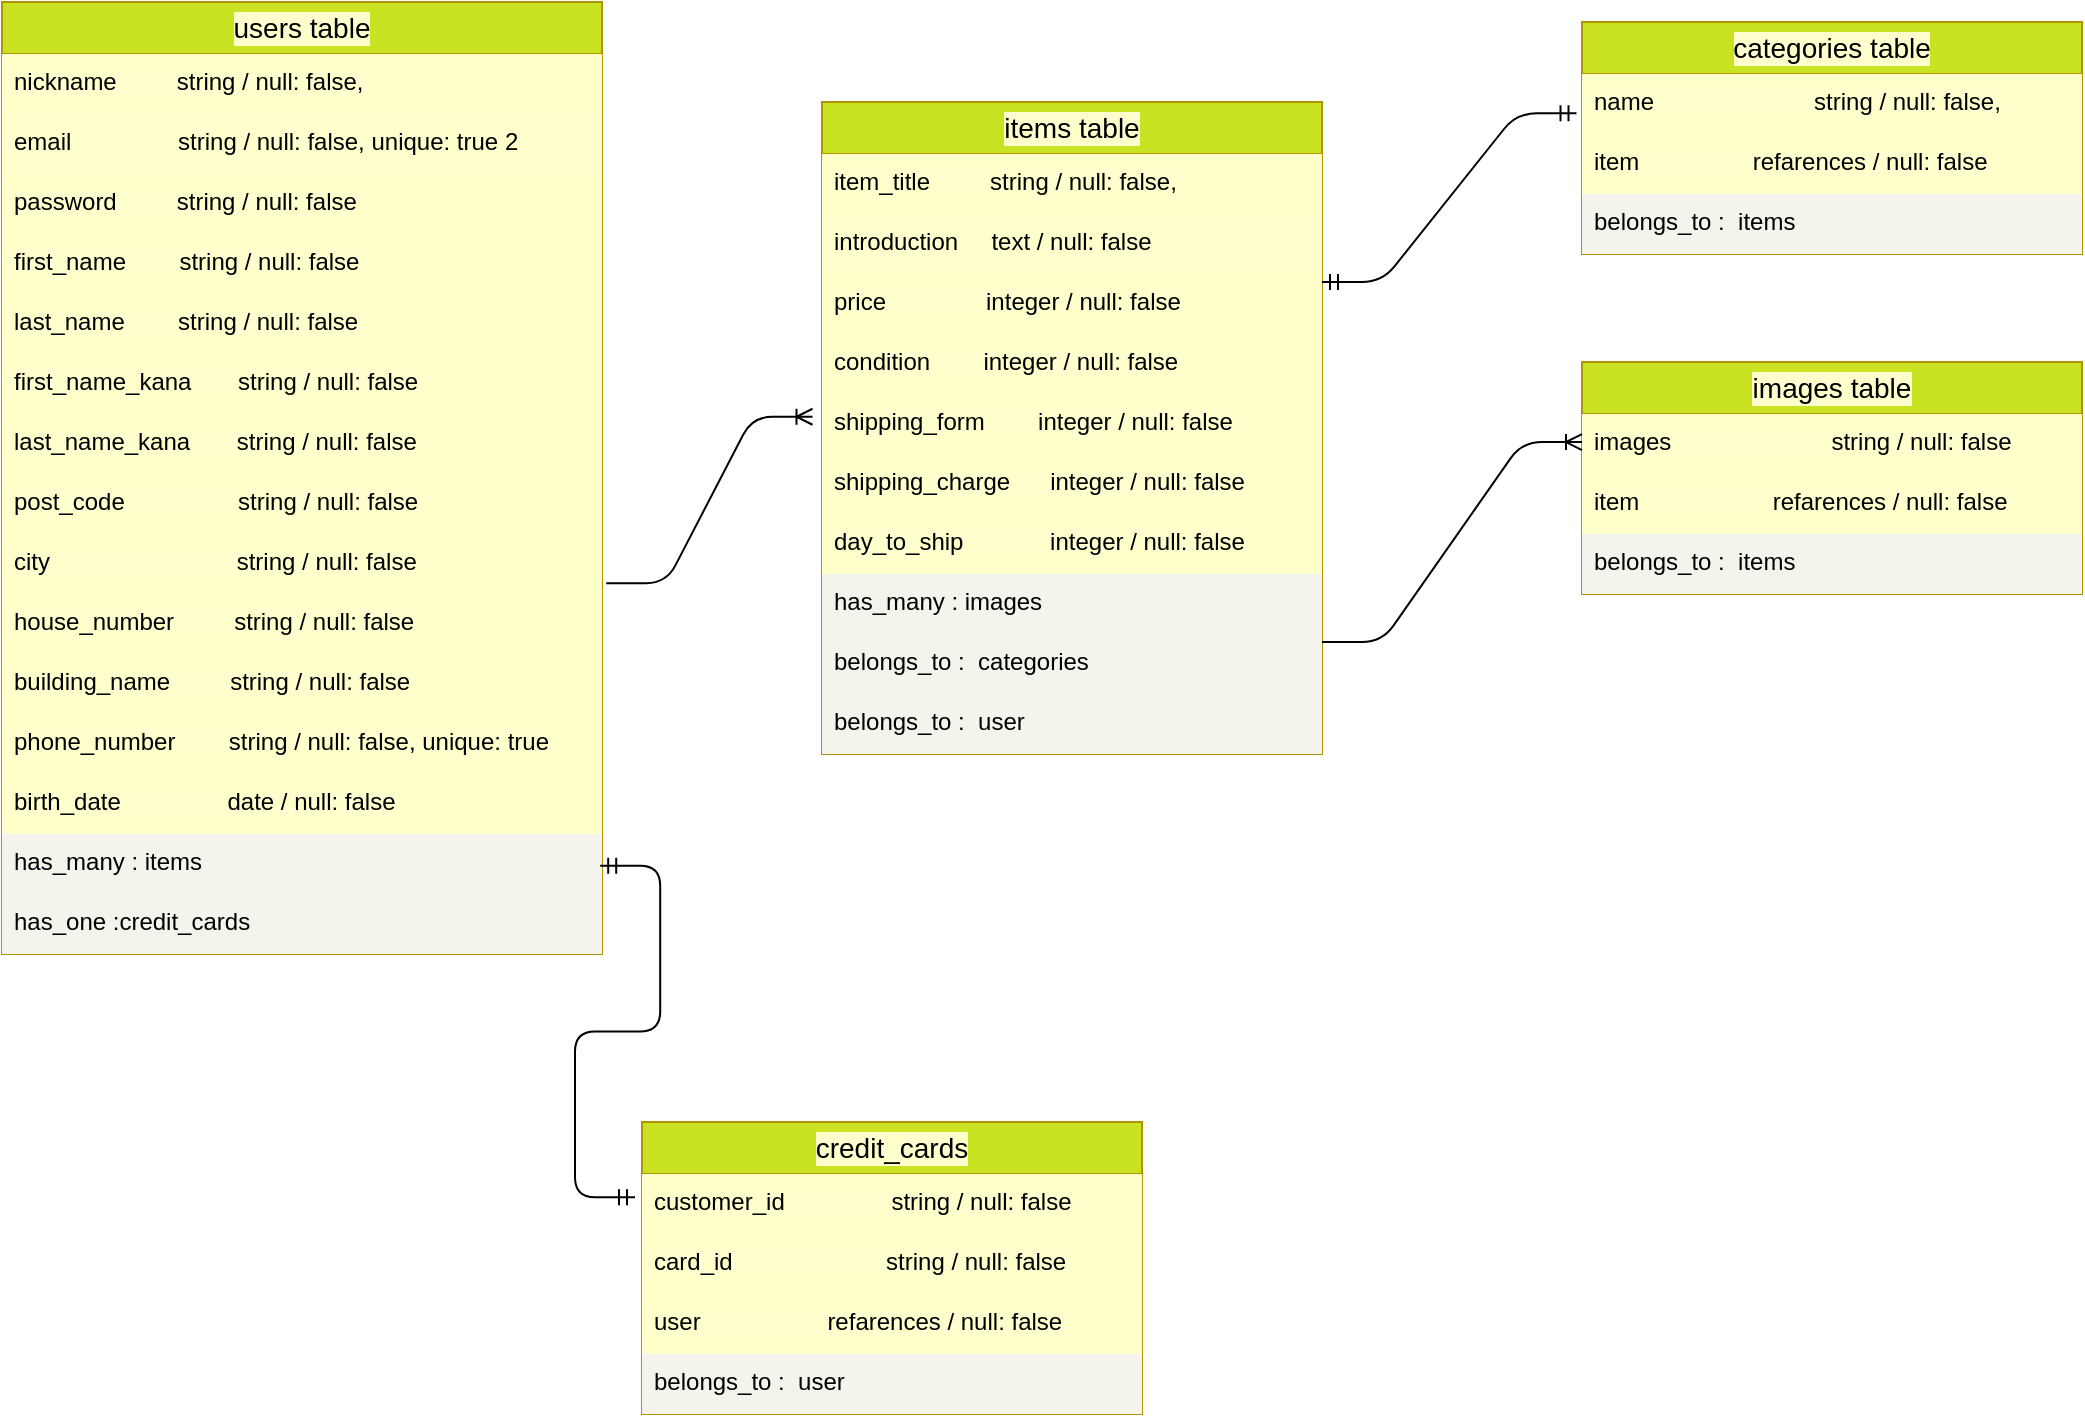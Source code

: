 <mxfile>
    <diagram id="fwnAkOZC8c5Zh4h-Js-E" name="ページ1">
        <mxGraphModel dx="481" dy="562" grid="1" gridSize="10" guides="0" tooltips="1" connect="0" arrows="1" fold="1" page="1" pageScale="1" pageWidth="1169" pageHeight="827" math="0" shadow="0">
            <root>
                <mxCell id="0"/>
                <mxCell id="1" parent="0"/>
                <mxCell id="52" value="users table" style="swimlane;fontStyle=0;childLayout=stackLayout;horizontal=1;startSize=26;horizontalStack=0;resizeParent=1;resizeParentMax=0;resizeLast=0;collapsible=1;marginBottom=0;align=center;fontSize=14;labelBackgroundColor=#feffcc;labelBorderColor=none;strokeColor=#B09500;fontColor=#000000;fillColor=#C9E322;whiteSpace=wrap;" vertex="1" parent="1">
                    <mxGeometry x="80" y="30" width="300" height="476" as="geometry"/>
                </mxCell>
                <mxCell id="53" value="nickname         string / null: false, " style="text;strokeColor=none;fillColor=#FFFFCC;spacingLeft=4;spacingRight=4;overflow=hidden;rotatable=0;points=[[0,0.5],[1,0.5]];portConstraint=eastwest;fontSize=12;labelBackgroundColor=#feffcc;labelBorderColor=none;fontColor=#000000;" vertex="1" parent="52">
                    <mxGeometry y="26" width="300" height="30" as="geometry"/>
                </mxCell>
                <mxCell id="54" value="email                string / null: false, unique: true 2" style="text;strokeColor=none;fillColor=#feffcc;spacingLeft=4;spacingRight=4;overflow=hidden;rotatable=0;points=[[0,0.5],[1,0.5]];portConstraint=eastwest;fontSize=12;labelBackgroundColor=#feffcc;labelBorderColor=none;fontColor=#000000;" vertex="1" parent="52">
                    <mxGeometry y="56" width="300" height="30" as="geometry"/>
                </mxCell>
                <mxCell id="55" value="password         string / null: false  " style="text;strokeColor=none;fillColor=#FFFFCC;spacingLeft=4;spacingRight=4;overflow=hidden;rotatable=0;points=[[0,0.5],[1,0.5]];portConstraint=eastwest;fontSize=12;labelBackgroundColor=#feffcc;labelBorderColor=none;fontColor=#000000;" vertex="1" parent="52">
                    <mxGeometry y="86" width="300" height="30" as="geometry"/>
                </mxCell>
                <mxCell id="56" value="first_name        string / null: false" style="text;strokeColor=none;fillColor=#FFFFCC;spacingLeft=4;spacingRight=4;overflow=hidden;rotatable=0;points=[[0,0.5],[1,0.5]];portConstraint=eastwest;fontSize=12;labelBackgroundColor=#feffcc;labelBorderColor=none;fontColor=#000000;" vertex="1" parent="52">
                    <mxGeometry y="116" width="300" height="30" as="geometry"/>
                </mxCell>
                <mxCell id="58" value="last_name        string / null: false " style="text;strokeColor=none;fillColor=#FFFFCC;spacingLeft=4;spacingRight=4;overflow=hidden;rotatable=0;points=[[0,0.5],[1,0.5]];portConstraint=eastwest;fontSize=12;labelBackgroundColor=#feffcc;labelBorderColor=none;fontColor=#000000;" vertex="1" parent="52">
                    <mxGeometry y="146" width="300" height="30" as="geometry"/>
                </mxCell>
                <mxCell id="59" value="first_name_kana       string / null: false" style="text;strokeColor=none;fillColor=#FFFFCC;spacingLeft=4;spacingRight=4;overflow=hidden;rotatable=0;points=[[0,0.5],[1,0.5]];portConstraint=eastwest;fontSize=12;labelBackgroundColor=#feffcc;labelBorderColor=none;fontColor=#000000;" vertex="1" parent="52">
                    <mxGeometry y="176" width="300" height="30" as="geometry"/>
                </mxCell>
                <mxCell id="60" value="last_name_kana       string / null: false" style="text;strokeColor=none;fillColor=#FFFFCC;spacingLeft=4;spacingRight=4;overflow=hidden;rotatable=0;points=[[0,0.5],[1,0.5]];portConstraint=eastwest;fontSize=12;labelBackgroundColor=#feffcc;labelBorderColor=none;fontColor=#000000;" vertex="1" parent="52">
                    <mxGeometry y="206" width="300" height="30" as="geometry"/>
                </mxCell>
                <mxCell id="61" value="post_code                 string / null: false" style="text;strokeColor=none;fillColor=#FFFFCC;spacingLeft=4;spacingRight=4;overflow=hidden;rotatable=0;points=[[0,0.5],[1,0.5]];portConstraint=eastwest;fontSize=12;labelBackgroundColor=#feffcc;labelBorderColor=none;fontColor=#000000;" vertex="1" parent="52">
                    <mxGeometry y="236" width="300" height="30" as="geometry"/>
                </mxCell>
                <mxCell id="62" value="city                            string / null: false" style="text;strokeColor=none;fillColor=#FFFFCC;spacingLeft=4;spacingRight=4;overflow=hidden;rotatable=0;points=[[0,0.5],[1,0.5]];portConstraint=eastwest;fontSize=12;labelBackgroundColor=#feffcc;labelBorderColor=none;fontColor=#000000;" vertex="1" parent="52">
                    <mxGeometry y="266" width="300" height="30" as="geometry"/>
                </mxCell>
                <mxCell id="63" value="house_number         string / null: false" style="text;strokeColor=none;fillColor=#FFFFCC;spacingLeft=4;spacingRight=4;overflow=hidden;rotatable=0;points=[[0,0.5],[1,0.5]];portConstraint=eastwest;fontSize=12;labelBackgroundColor=#feffcc;labelBorderColor=none;fontColor=#000000;" vertex="1" parent="52">
                    <mxGeometry y="296" width="300" height="30" as="geometry"/>
                </mxCell>
                <mxCell id="64" value="building_name         string / null: false " style="text;strokeColor=none;fillColor=#FFFFCC;spacingLeft=4;spacingRight=4;overflow=hidden;rotatable=0;points=[[0,0.5],[1,0.5]];portConstraint=eastwest;fontSize=12;labelBackgroundColor=#feffcc;labelBorderColor=none;fontColor=#000000;" vertex="1" parent="52">
                    <mxGeometry y="326" width="300" height="30" as="geometry"/>
                </mxCell>
                <mxCell id="65" value="phone_number        string / null: false, unique: true" style="text;strokeColor=none;fillColor=#FFFFCC;spacingLeft=4;spacingRight=4;overflow=hidden;rotatable=0;points=[[0,0.5],[1,0.5]];portConstraint=eastwest;fontSize=12;labelBackgroundColor=#feffcc;labelBorderColor=none;fontColor=#000000;" vertex="1" parent="52">
                    <mxGeometry y="356" width="300" height="30" as="geometry"/>
                </mxCell>
                <mxCell id="66" value="birth_date                date / null: false" style="text;strokeColor=none;fillColor=#FFFFCC;spacingLeft=4;spacingRight=4;overflow=hidden;rotatable=0;points=[[0,0.5],[1,0.5]];portConstraint=eastwest;fontSize=12;labelBackgroundColor=#feffcc;labelBorderColor=none;fontColor=#000000;" vertex="1" parent="52">
                    <mxGeometry y="386" width="300" height="30" as="geometry"/>
                </mxCell>
                <mxCell id="67" value="has_many : items" style="text;strokeColor=none;fillColor=#f4f4ec;spacingLeft=4;spacingRight=4;overflow=hidden;rotatable=0;points=[[0,0.5],[1,0.5]];portConstraint=eastwest;fontSize=12;labelBackgroundColor=#f4f4ed;labelBorderColor=none;fontColor=#000000;" vertex="1" parent="52">
                    <mxGeometry y="416" width="300" height="30" as="geometry"/>
                </mxCell>
                <mxCell id="68" value="has_one :credit_cards" style="text;strokeColor=none;fillColor=#f4f4ec;spacingLeft=4;spacingRight=4;overflow=hidden;rotatable=0;points=[[0,0.5],[1,0.5]];portConstraint=eastwest;fontSize=12;labelBackgroundColor=#f4f4ed;labelBorderColor=none;fontColor=#000000;" vertex="1" parent="52">
                    <mxGeometry y="446" width="300" height="30" as="geometry"/>
                </mxCell>
                <mxCell id="69" value="items table" style="swimlane;fontStyle=0;childLayout=stackLayout;horizontal=1;startSize=26;horizontalStack=0;resizeParent=1;resizeParentMax=0;resizeLast=0;collapsible=1;marginBottom=0;align=center;fontSize=14;labelBackgroundColor=#feffcc;labelBorderColor=none;strokeColor=#B09500;fontColor=#000000;fillColor=#C9E322;whiteSpace=wrap;" vertex="1" parent="1">
                    <mxGeometry x="490" y="80" width="250" height="326" as="geometry"/>
                </mxCell>
                <mxCell id="70" value="item_title         string / null: false, " style="text;strokeColor=none;fillColor=#FFFFCC;spacingLeft=4;spacingRight=4;overflow=hidden;rotatable=0;points=[[0,0.5],[1,0.5]];portConstraint=eastwest;fontSize=12;labelBackgroundColor=#feffcc;labelBorderColor=none;fontColor=#000000;" vertex="1" parent="69">
                    <mxGeometry y="26" width="250" height="30" as="geometry"/>
                </mxCell>
                <mxCell id="71" value="introduction     text / null: false" style="text;strokeColor=none;fillColor=#feffcc;spacingLeft=4;spacingRight=4;overflow=hidden;rotatable=0;points=[[0,0.5],[1,0.5]];portConstraint=eastwest;fontSize=12;labelBackgroundColor=#feffcc;labelBorderColor=none;fontColor=#000000;" vertex="1" parent="69">
                    <mxGeometry y="56" width="250" height="30" as="geometry"/>
                </mxCell>
                <mxCell id="72" value="price               integer / null: false  " style="text;strokeColor=none;fillColor=#FFFFCC;spacingLeft=4;spacingRight=4;overflow=hidden;rotatable=0;points=[[0,0.5],[1,0.5]];portConstraint=eastwest;fontSize=12;labelBackgroundColor=#feffcc;labelBorderColor=none;fontColor=#000000;" vertex="1" parent="69">
                    <mxGeometry y="86" width="250" height="30" as="geometry"/>
                </mxCell>
                <mxCell id="73" value="condition        integer / null: false" style="text;strokeColor=none;fillColor=#FFFFCC;spacingLeft=4;spacingRight=4;overflow=hidden;rotatable=0;points=[[0,0.5],[1,0.5]];portConstraint=eastwest;fontSize=12;labelBackgroundColor=#feffcc;labelBorderColor=none;fontColor=#000000;" vertex="1" parent="69">
                    <mxGeometry y="116" width="250" height="30" as="geometry"/>
                </mxCell>
                <mxCell id="74" value="shipping_form        integer / null: false" style="text;strokeColor=none;fillColor=#FFFFCC;spacingLeft=4;spacingRight=4;overflow=hidden;rotatable=0;points=[[0,0.5],[1,0.5]];portConstraint=eastwest;fontSize=12;labelBackgroundColor=#feffcc;labelBorderColor=none;fontColor=#000000;" vertex="1" parent="69">
                    <mxGeometry y="146" width="250" height="30" as="geometry"/>
                </mxCell>
                <mxCell id="75" value="shipping_charge      integer / null: false" style="text;strokeColor=none;fillColor=#FFFFCC;spacingLeft=4;spacingRight=4;overflow=hidden;rotatable=0;points=[[0,0.5],[1,0.5]];portConstraint=eastwest;fontSize=12;labelBackgroundColor=#feffcc;labelBorderColor=none;fontColor=#000000;" vertex="1" parent="69">
                    <mxGeometry y="176" width="250" height="30" as="geometry"/>
                </mxCell>
                <mxCell id="76" value="day_to_ship             integer / null: false" style="text;strokeColor=none;fillColor=#FFFFCC;spacingLeft=4;spacingRight=4;overflow=hidden;rotatable=0;points=[[0,0.5],[1,0.5]];portConstraint=eastwest;fontSize=12;labelBackgroundColor=#feffcc;labelBorderColor=none;fontColor=#000000;" vertex="1" parent="69">
                    <mxGeometry y="206" width="250" height="30" as="geometry"/>
                </mxCell>
                <mxCell id="83" value="has_many : images" style="text;strokeColor=none;fillColor=#f4f4ec;spacingLeft=4;spacingRight=4;overflow=hidden;rotatable=0;points=[[0,0.5],[1,0.5]];portConstraint=eastwest;fontSize=12;labelBackgroundColor=#f4f4ed;labelBorderColor=none;fontColor=#000000;" vertex="1" parent="69">
                    <mxGeometry y="236" width="250" height="30" as="geometry"/>
                </mxCell>
                <mxCell id="84" value="belongs_to :  categories" style="text;strokeColor=none;fillColor=#f4f4ec;spacingLeft=4;spacingRight=4;overflow=hidden;rotatable=0;points=[[0,0.5],[1,0.5]];portConstraint=eastwest;fontSize=12;labelBackgroundColor=#f4f4ed;labelBorderColor=none;fontColor=#000000;" vertex="1" parent="69">
                    <mxGeometry y="266" width="250" height="30" as="geometry"/>
                </mxCell>
                <mxCell id="85" value="belongs_to :  user" style="text;strokeColor=none;fillColor=#f4f4ec;spacingLeft=4;spacingRight=4;overflow=hidden;rotatable=0;points=[[0,0.5],[1,0.5]];portConstraint=eastwest;fontSize=12;labelBackgroundColor=#f4f4ed;labelBorderColor=none;fontColor=#000000;" vertex="1" parent="69">
                    <mxGeometry y="296" width="250" height="30" as="geometry"/>
                </mxCell>
                <mxCell id="86" value="categories table" style="swimlane;fontStyle=0;childLayout=stackLayout;horizontal=1;startSize=26;horizontalStack=0;resizeParent=1;resizeParentMax=0;resizeLast=0;collapsible=1;marginBottom=0;align=center;fontSize=14;labelBackgroundColor=#feffcc;labelBorderColor=none;strokeColor=#B09500;fontColor=#000000;fillColor=#C9E322;whiteSpace=wrap;" vertex="1" parent="1">
                    <mxGeometry x="870" y="40" width="250" height="116" as="geometry"/>
                </mxCell>
                <mxCell id="87" value="name                        string / null: false, " style="text;strokeColor=none;fillColor=#FFFFCC;spacingLeft=4;spacingRight=4;overflow=hidden;rotatable=0;points=[[0,0.5],[1,0.5]];portConstraint=eastwest;fontSize=12;labelBackgroundColor=#feffcc;labelBorderColor=none;fontColor=#000000;" vertex="1" parent="86">
                    <mxGeometry y="26" width="250" height="30" as="geometry"/>
                </mxCell>
                <mxCell id="93" value="item                 refarences / null: false" style="text;strokeColor=none;fillColor=#FFFFCC;spacingLeft=4;spacingRight=4;overflow=hidden;rotatable=0;points=[[0,0.5],[1,0.5]];portConstraint=eastwest;fontSize=12;labelBackgroundColor=#feffcc;labelBorderColor=none;fontColor=#000000;" vertex="1" parent="86">
                    <mxGeometry y="56" width="250" height="30" as="geometry"/>
                </mxCell>
                <mxCell id="96" value="belongs_to :  items" style="text;strokeColor=none;fillColor=#f4f4ec;spacingLeft=4;spacingRight=4;overflow=hidden;rotatable=0;points=[[0,0.5],[1,0.5]];portConstraint=eastwest;fontSize=12;labelBackgroundColor=#f4f4ed;labelBorderColor=none;fontColor=#000000;" vertex="1" parent="86">
                    <mxGeometry y="86" width="250" height="30" as="geometry"/>
                </mxCell>
                <mxCell id="97" value="images table" style="swimlane;fontStyle=0;childLayout=stackLayout;horizontal=1;startSize=26;horizontalStack=0;resizeParent=1;resizeParentMax=0;resizeLast=0;collapsible=1;marginBottom=0;align=center;fontSize=14;labelBackgroundColor=#feffcc;labelBorderColor=none;strokeColor=#B09500;fontColor=#000000;fillColor=#C9E322;whiteSpace=wrap;" vertex="1" parent="1">
                    <mxGeometry x="870" y="210" width="250" height="116" as="geometry"/>
                </mxCell>
                <mxCell id="98" value="images                        string / null: false" style="text;strokeColor=none;fillColor=#FFFFCC;spacingLeft=4;spacingRight=4;overflow=hidden;rotatable=0;points=[[0,0.5],[1,0.5]];portConstraint=eastwest;fontSize=12;labelBackgroundColor=#feffcc;labelBorderColor=none;fontColor=#000000;" vertex="1" parent="97">
                    <mxGeometry y="26" width="250" height="30" as="geometry"/>
                </mxCell>
                <mxCell id="99" value="item                    refarences / null: false" style="text;strokeColor=none;fillColor=#FFFFCC;spacingLeft=4;spacingRight=4;overflow=hidden;rotatable=0;points=[[0,0.5],[1,0.5]];portConstraint=eastwest;fontSize=12;labelBackgroundColor=#feffcc;labelBorderColor=none;fontColor=#000000;" vertex="1" parent="97">
                    <mxGeometry y="56" width="250" height="30" as="geometry"/>
                </mxCell>
                <mxCell id="100" value="belongs_to :  items" style="text;strokeColor=none;fillColor=#f4f4ec;spacingLeft=4;spacingRight=4;overflow=hidden;rotatable=0;points=[[0,0.5],[1,0.5]];portConstraint=eastwest;fontSize=12;labelBackgroundColor=#f4f4ed;labelBorderColor=none;fontColor=#000000;" vertex="1" parent="97">
                    <mxGeometry y="86" width="250" height="30" as="geometry"/>
                </mxCell>
                <mxCell id="102" value="credit_cards" style="swimlane;fontStyle=0;childLayout=stackLayout;horizontal=1;startSize=26;horizontalStack=0;resizeParent=1;resizeParentMax=0;resizeLast=0;collapsible=1;marginBottom=0;align=center;fontSize=14;labelBackgroundColor=#feffcc;labelBorderColor=none;strokeColor=#B09500;fontColor=#000000;fillColor=#C9E322;whiteSpace=wrap;" vertex="1" parent="1">
                    <mxGeometry x="400" y="590" width="250" height="146" as="geometry"/>
                </mxCell>
                <mxCell id="103" value="customer_id                string / null: false" style="text;strokeColor=none;fillColor=#FFFFCC;spacingLeft=4;spacingRight=4;overflow=hidden;rotatable=0;points=[[0,0.5],[1,0.5]];portConstraint=eastwest;fontSize=12;labelBackgroundColor=#feffcc;labelBorderColor=none;fontColor=#000000;" vertex="1" parent="102">
                    <mxGeometry y="26" width="250" height="30" as="geometry"/>
                </mxCell>
                <mxCell id="106" value="card_id                       string / null: false" style="text;strokeColor=none;fillColor=#FFFFCC;spacingLeft=4;spacingRight=4;overflow=hidden;rotatable=0;points=[[0,0.5],[1,0.5]];portConstraint=eastwest;fontSize=12;labelBackgroundColor=#feffcc;labelBorderColor=none;fontColor=#000000;" vertex="1" parent="102">
                    <mxGeometry y="56" width="250" height="30" as="geometry"/>
                </mxCell>
                <mxCell id="104" value="user                   refarences / null: false" style="text;strokeColor=none;fillColor=#FFFFCC;spacingLeft=4;spacingRight=4;overflow=hidden;rotatable=0;points=[[0,0.5],[1,0.5]];portConstraint=eastwest;fontSize=12;labelBackgroundColor=#feffcc;labelBorderColor=none;fontColor=#000000;" vertex="1" parent="102">
                    <mxGeometry y="86" width="250" height="30" as="geometry"/>
                </mxCell>
                <mxCell id="105" value="belongs_to :  user" style="text;strokeColor=none;fillColor=#f4f4ec;spacingLeft=4;spacingRight=4;overflow=hidden;rotatable=0;points=[[0,0.5],[1,0.5]];portConstraint=eastwest;fontSize=12;labelBackgroundColor=#f4f4ed;labelBorderColor=none;fontColor=#000000;" vertex="1" parent="102">
                    <mxGeometry y="116" width="250" height="30" as="geometry"/>
                </mxCell>
                <mxCell id="108" value="" style="edgeStyle=entityRelationEdgeStyle;fontSize=12;html=1;endArrow=ERoneToMany;fontColor=#000000;exitX=1.007;exitY=0.819;exitDx=0;exitDy=0;exitPerimeter=0;jumpSize=11;entryX=-0.019;entryY=0.379;entryDx=0;entryDy=0;entryPerimeter=0;" edge="1" parent="1" source="62" target="74">
                    <mxGeometry width="100" height="100" relative="1" as="geometry">
                        <mxPoint x="390" y="320" as="sourcePoint"/>
                        <mxPoint x="450" y="220" as="targetPoint"/>
                    </mxGeometry>
                </mxCell>
                <mxCell id="109" value="" style="edgeStyle=entityRelationEdgeStyle;fontSize=12;html=1;endArrow=ERmandOne;startArrow=ERmandOne;fontColor=#000000;jumpSize=11;entryX=-0.014;entryY=0.387;entryDx=0;entryDy=0;entryPerimeter=0;exitX=0.997;exitY=0.528;exitDx=0;exitDy=0;exitPerimeter=0;" edge="1" parent="1" source="67" target="103">
                    <mxGeometry width="100" height="100" relative="1" as="geometry">
                        <mxPoint x="340" y="390" as="sourcePoint"/>
                        <mxPoint x="440" y="290" as="targetPoint"/>
                    </mxGeometry>
                </mxCell>
                <mxCell id="110" value="" style="edgeStyle=entityRelationEdgeStyle;fontSize=12;html=1;endArrow=ERmandOne;startArrow=ERmandOne;fontColor=#000000;jumpSize=11;entryX=-0.011;entryY=0.656;entryDx=0;entryDy=0;entryPerimeter=0;" edge="1" parent="1" target="87">
                    <mxGeometry width="100" height="100" relative="1" as="geometry">
                        <mxPoint x="740" y="170" as="sourcePoint"/>
                        <mxPoint x="840" y="70" as="targetPoint"/>
                    </mxGeometry>
                </mxCell>
                <mxCell id="111" value="" style="edgeStyle=entityRelationEdgeStyle;fontSize=12;html=1;endArrow=ERoneToMany;fontColor=#000000;jumpSize=11;entryX=0;entryY=0.467;entryDx=0;entryDy=0;entryPerimeter=0;" edge="1" parent="1" target="98">
                    <mxGeometry width="100" height="100" relative="1" as="geometry">
                        <mxPoint x="740" y="350" as="sourcePoint"/>
                        <mxPoint x="840" y="250" as="targetPoint"/>
                    </mxGeometry>
                </mxCell>
            </root>
        </mxGraphModel>
    </diagram>
</mxfile>